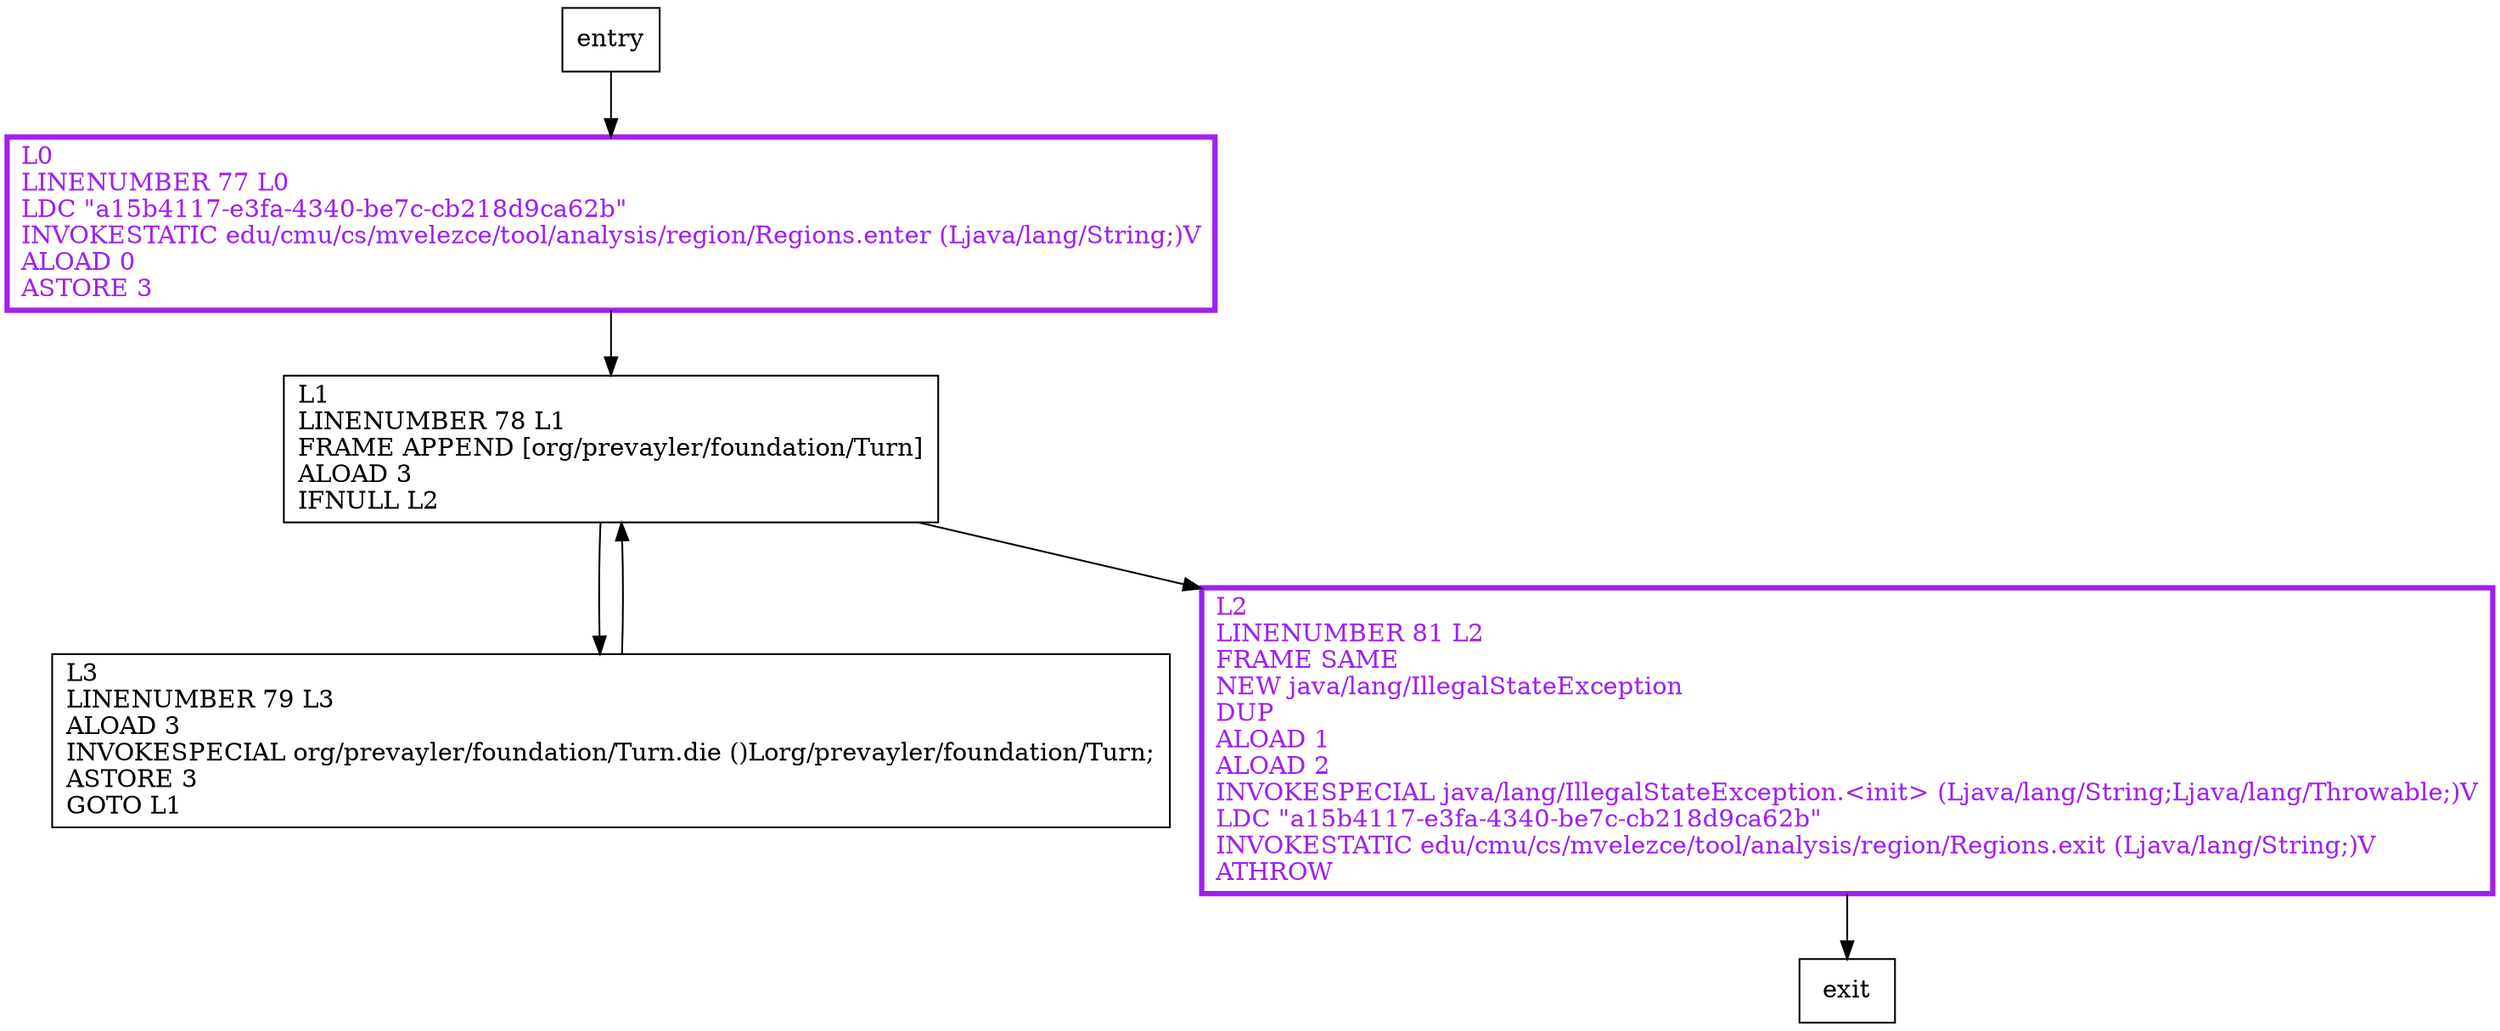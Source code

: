 digraph abort {
node [shape=record];
38851648 [label="L1\lLINENUMBER 78 L1\lFRAME APPEND [org/prevayler/foundation/Turn]\lALOAD 3\lIFNULL L2\l"];
230610941 [label="L3\lLINENUMBER 79 L3\lALOAD 3\lINVOKESPECIAL org/prevayler/foundation/Turn.die ()Lorg/prevayler/foundation/Turn;\lASTORE 3\lGOTO L1\l"];
458385820 [label="L2\lLINENUMBER 81 L2\lFRAME SAME\lNEW java/lang/IllegalStateException\lDUP\lALOAD 1\lALOAD 2\lINVOKESPECIAL java/lang/IllegalStateException.\<init\> (Ljava/lang/String;Ljava/lang/Throwable;)V\lLDC \"a15b4117-e3fa-4340-be7c-cb218d9ca62b\"\lINVOKESTATIC edu/cmu/cs/mvelezce/tool/analysis/region/Regions.exit (Ljava/lang/String;)V\lATHROW\l"];
1510333744 [label="L0\lLINENUMBER 77 L0\lLDC \"a15b4117-e3fa-4340-be7c-cb218d9ca62b\"\lINVOKESTATIC edu/cmu/cs/mvelezce/tool/analysis/region/Regions.enter (Ljava/lang/String;)V\lALOAD 0\lASTORE 3\l"];
entry;
exit;
entry -> 1510333744;
38851648 -> 230610941;
38851648 -> 458385820;
230610941 -> 38851648;
458385820 -> exit;
1510333744 -> 38851648;
458385820[fontcolor="purple", penwidth=3, color="purple"];
1510333744[fontcolor="purple", penwidth=3, color="purple"];
}
